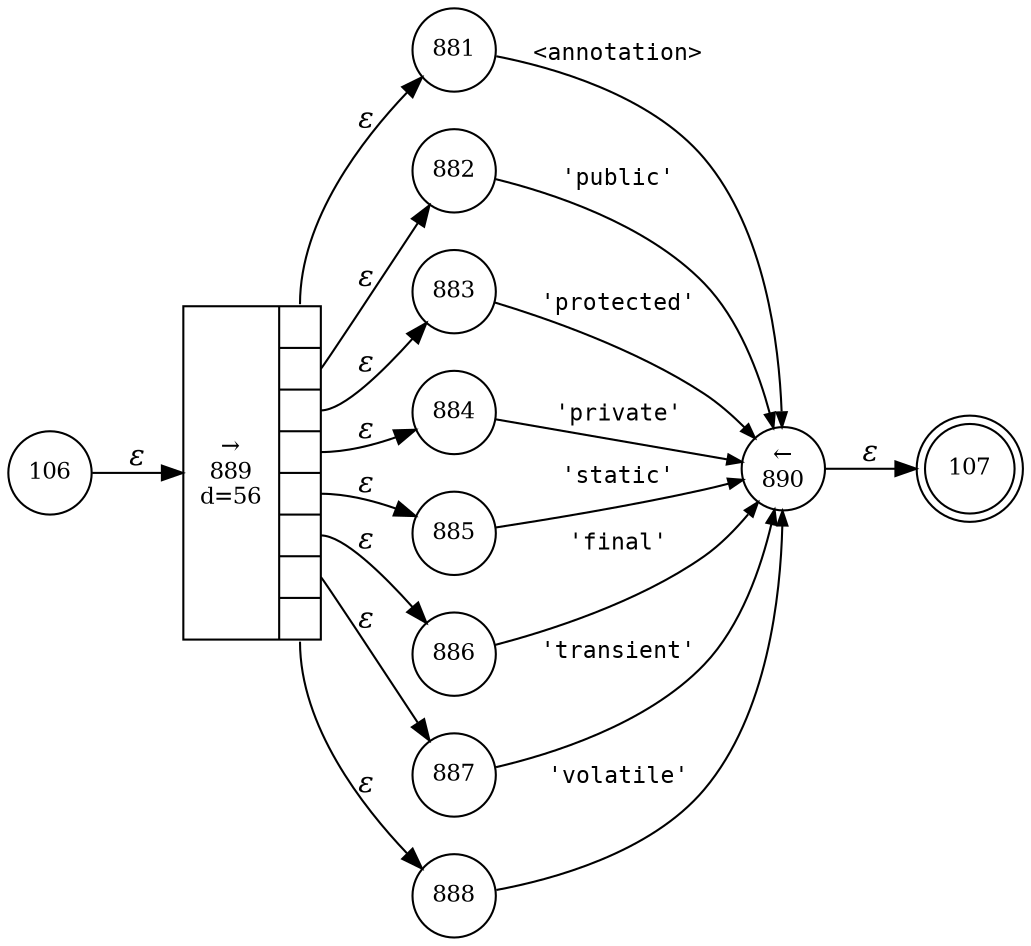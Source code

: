 digraph ATN {
rankdir=LR;
s107[fontsize=11, label="107", shape=doublecircle, fixedsize=true, width=.6];
s881[fontsize=11,label="881", shape=circle, fixedsize=true, width=.55, peripheries=1];
s882[fontsize=11,label="882", shape=circle, fixedsize=true, width=.55, peripheries=1];
s883[fontsize=11,label="883", shape=circle, fixedsize=true, width=.55, peripheries=1];
s884[fontsize=11,label="884", shape=circle, fixedsize=true, width=.55, peripheries=1];
s885[fontsize=11,label="885", shape=circle, fixedsize=true, width=.55, peripheries=1];
s886[fontsize=11,label="886", shape=circle, fixedsize=true, width=.55, peripheries=1];
s887[fontsize=11,label="887", shape=circle, fixedsize=true, width=.55, peripheries=1];
s888[fontsize=11,label="888", shape=circle, fixedsize=true, width=.55, peripheries=1];
s889[fontsize=11,label="{&rarr;\n889\nd=56|{<p0>|<p1>|<p2>|<p3>|<p4>|<p5>|<p6>|<p7>}}", shape=record, fixedsize=false, peripheries=1];
s106[fontsize=11,label="106", shape=circle, fixedsize=true, width=.55, peripheries=1];
s890[fontsize=11,label="&larr;\n890", shape=circle, fixedsize=true, width=.55, peripheries=1];
s106 -> s889 [fontname="Times-Italic", label="&epsilon;"];
s889:p0 -> s881 [fontname="Times-Italic", label="&epsilon;"];
s889:p1 -> s882 [fontname="Times-Italic", label="&epsilon;"];
s889:p2 -> s883 [fontname="Times-Italic", label="&epsilon;"];
s889:p3 -> s884 [fontname="Times-Italic", label="&epsilon;"];
s889:p4 -> s885 [fontname="Times-Italic", label="&epsilon;"];
s889:p5 -> s886 [fontname="Times-Italic", label="&epsilon;"];
s889:p6 -> s887 [fontname="Times-Italic", label="&epsilon;"];
s889:p7 -> s888 [fontname="Times-Italic", label="&epsilon;"];
s881 -> s890 [fontsize=11, fontname="Courier", arrowsize=.7, label = "<annotation>", arrowhead = normal];
s882 -> s890 [fontsize=11, fontname="Courier", arrowsize=.7, label = "'public'", arrowhead = normal];
s883 -> s890 [fontsize=11, fontname="Courier", arrowsize=.7, label = "'protected'", arrowhead = normal];
s884 -> s890 [fontsize=11, fontname="Courier", arrowsize=.7, label = "'private'", arrowhead = normal];
s885 -> s890 [fontsize=11, fontname="Courier", arrowsize=.7, label = "'static'", arrowhead = normal];
s886 -> s890 [fontsize=11, fontname="Courier", arrowsize=.7, label = "'final'", arrowhead = normal];
s887 -> s890 [fontsize=11, fontname="Courier", arrowsize=.7, label = "'transient'", arrowhead = normal];
s888 -> s890 [fontsize=11, fontname="Courier", arrowsize=.7, label = "'volatile'", arrowhead = normal];
s890 -> s107 [fontname="Times-Italic", label="&epsilon;"];
}